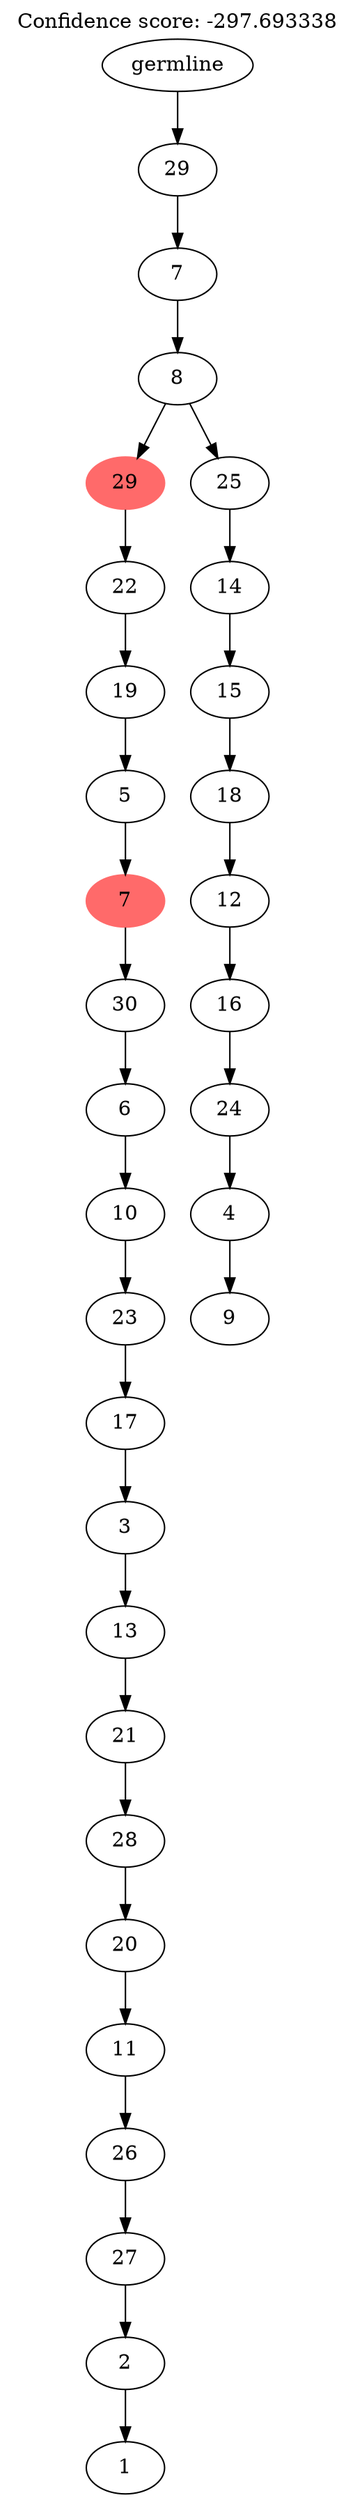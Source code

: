 digraph g {
	"31" -> "32";
	"32" [label="1"];
	"30" -> "31";
	"31" [label="2"];
	"29" -> "30";
	"30" [label="27"];
	"28" -> "29";
	"29" [label="26"];
	"27" -> "28";
	"28" [label="11"];
	"26" -> "27";
	"27" [label="20"];
	"25" -> "26";
	"26" [label="28"];
	"24" -> "25";
	"25" [label="21"];
	"23" -> "24";
	"24" [label="13"];
	"22" -> "23";
	"23" [label="3"];
	"21" -> "22";
	"22" [label="17"];
	"20" -> "21";
	"21" [label="23"];
	"19" -> "20";
	"20" [label="10"];
	"18" -> "19";
	"19" [label="6"];
	"17" -> "18";
	"18" [label="30"];
	"16" -> "17";
	"17" [color=indianred1, style=filled, label="7"];
	"15" -> "16";
	"16" [label="5"];
	"14" -> "15";
	"15" [label="19"];
	"13" -> "14";
	"14" [label="22"];
	"11" -> "12";
	"12" [label="9"];
	"10" -> "11";
	"11" [label="4"];
	"9" -> "10";
	"10" [label="24"];
	"8" -> "9";
	"9" [label="16"];
	"7" -> "8";
	"8" [label="12"];
	"6" -> "7";
	"7" [label="18"];
	"5" -> "6";
	"6" [label="15"];
	"4" -> "5";
	"5" [label="14"];
	"3" -> "4";
	"4" [label="25"];
	"3" -> "13";
	"13" [color=indianred1, style=filled, label="29"];
	"2" -> "3";
	"3" [label="8"];
	"1" -> "2";
	"2" [label="7"];
	"0" -> "1";
	"1" [label="29"];
	"0" [label="germline"];
	labelloc="t";
	label="Confidence score: -297.693338";
}
